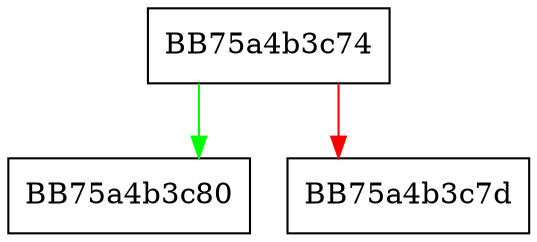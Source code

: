 digraph FileId {
  node [shape="box"];
  graph [splines=ortho];
  BB75a4b3c74 -> BB75a4b3c80 [color="green"];
  BB75a4b3c74 -> BB75a4b3c7d [color="red"];
}